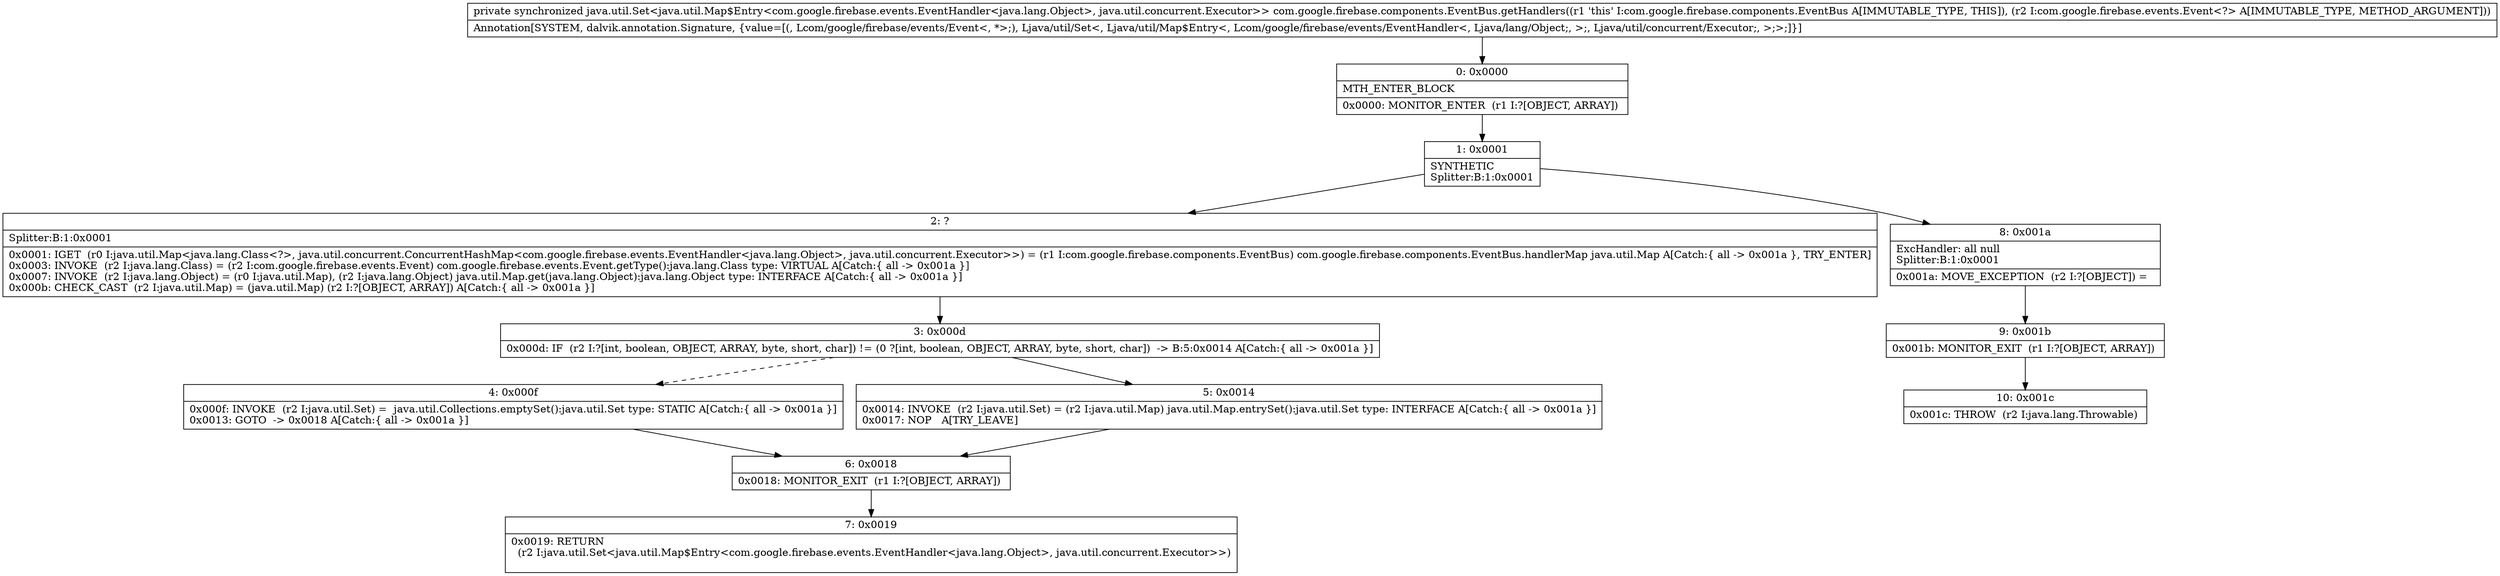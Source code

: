 digraph "CFG forcom.google.firebase.components.EventBus.getHandlers(Lcom\/google\/firebase\/events\/Event;)Ljava\/util\/Set;" {
Node_0 [shape=record,label="{0\:\ 0x0000|MTH_ENTER_BLOCK\l|0x0000: MONITOR_ENTER  (r1 I:?[OBJECT, ARRAY]) \l}"];
Node_1 [shape=record,label="{1\:\ 0x0001|SYNTHETIC\lSplitter:B:1:0x0001\l}"];
Node_2 [shape=record,label="{2\:\ ?|Splitter:B:1:0x0001\l|0x0001: IGET  (r0 I:java.util.Map\<java.lang.Class\<?\>, java.util.concurrent.ConcurrentHashMap\<com.google.firebase.events.EventHandler\<java.lang.Object\>, java.util.concurrent.Executor\>\>) = (r1 I:com.google.firebase.components.EventBus) com.google.firebase.components.EventBus.handlerMap java.util.Map A[Catch:\{ all \-\> 0x001a \}, TRY_ENTER]\l0x0003: INVOKE  (r2 I:java.lang.Class) = (r2 I:com.google.firebase.events.Event) com.google.firebase.events.Event.getType():java.lang.Class type: VIRTUAL A[Catch:\{ all \-\> 0x001a \}]\l0x0007: INVOKE  (r2 I:java.lang.Object) = (r0 I:java.util.Map), (r2 I:java.lang.Object) java.util.Map.get(java.lang.Object):java.lang.Object type: INTERFACE A[Catch:\{ all \-\> 0x001a \}]\l0x000b: CHECK_CAST  (r2 I:java.util.Map) = (java.util.Map) (r2 I:?[OBJECT, ARRAY]) A[Catch:\{ all \-\> 0x001a \}]\l}"];
Node_3 [shape=record,label="{3\:\ 0x000d|0x000d: IF  (r2 I:?[int, boolean, OBJECT, ARRAY, byte, short, char]) != (0 ?[int, boolean, OBJECT, ARRAY, byte, short, char])  \-\> B:5:0x0014 A[Catch:\{ all \-\> 0x001a \}]\l}"];
Node_4 [shape=record,label="{4\:\ 0x000f|0x000f: INVOKE  (r2 I:java.util.Set) =  java.util.Collections.emptySet():java.util.Set type: STATIC A[Catch:\{ all \-\> 0x001a \}]\l0x0013: GOTO  \-\> 0x0018 A[Catch:\{ all \-\> 0x001a \}]\l}"];
Node_5 [shape=record,label="{5\:\ 0x0014|0x0014: INVOKE  (r2 I:java.util.Set) = (r2 I:java.util.Map) java.util.Map.entrySet():java.util.Set type: INTERFACE A[Catch:\{ all \-\> 0x001a \}]\l0x0017: NOP   A[TRY_LEAVE]\l}"];
Node_6 [shape=record,label="{6\:\ 0x0018|0x0018: MONITOR_EXIT  (r1 I:?[OBJECT, ARRAY]) \l}"];
Node_7 [shape=record,label="{7\:\ 0x0019|0x0019: RETURN  \l  (r2 I:java.util.Set\<java.util.Map$Entry\<com.google.firebase.events.EventHandler\<java.lang.Object\>, java.util.concurrent.Executor\>\>)\l \l}"];
Node_8 [shape=record,label="{8\:\ 0x001a|ExcHandler: all null\lSplitter:B:1:0x0001\l|0x001a: MOVE_EXCEPTION  (r2 I:?[OBJECT]) =  \l}"];
Node_9 [shape=record,label="{9\:\ 0x001b|0x001b: MONITOR_EXIT  (r1 I:?[OBJECT, ARRAY]) \l}"];
Node_10 [shape=record,label="{10\:\ 0x001c|0x001c: THROW  (r2 I:java.lang.Throwable) \l}"];
MethodNode[shape=record,label="{private synchronized java.util.Set\<java.util.Map$Entry\<com.google.firebase.events.EventHandler\<java.lang.Object\>, java.util.concurrent.Executor\>\> com.google.firebase.components.EventBus.getHandlers((r1 'this' I:com.google.firebase.components.EventBus A[IMMUTABLE_TYPE, THIS]), (r2 I:com.google.firebase.events.Event\<?\> A[IMMUTABLE_TYPE, METHOD_ARGUMENT]))  | Annotation[SYSTEM, dalvik.annotation.Signature, \{value=[(, Lcom\/google\/firebase\/events\/Event\<, *\>;), Ljava\/util\/Set\<, Ljava\/util\/Map$Entry\<, Lcom\/google\/firebase\/events\/EventHandler\<, Ljava\/lang\/Object;, \>;, Ljava\/util\/concurrent\/Executor;, \>;\>;]\}]\l}"];
MethodNode -> Node_0;
Node_0 -> Node_1;
Node_1 -> Node_2;
Node_1 -> Node_8;
Node_2 -> Node_3;
Node_3 -> Node_4[style=dashed];
Node_3 -> Node_5;
Node_4 -> Node_6;
Node_5 -> Node_6;
Node_6 -> Node_7;
Node_8 -> Node_9;
Node_9 -> Node_10;
}

